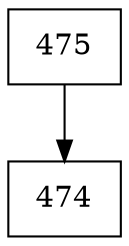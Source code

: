 digraph G {
  node [shape=record];
  node0 [label="{475}"];
  node0 -> node1;
  node1 [label="{474}"];
}

